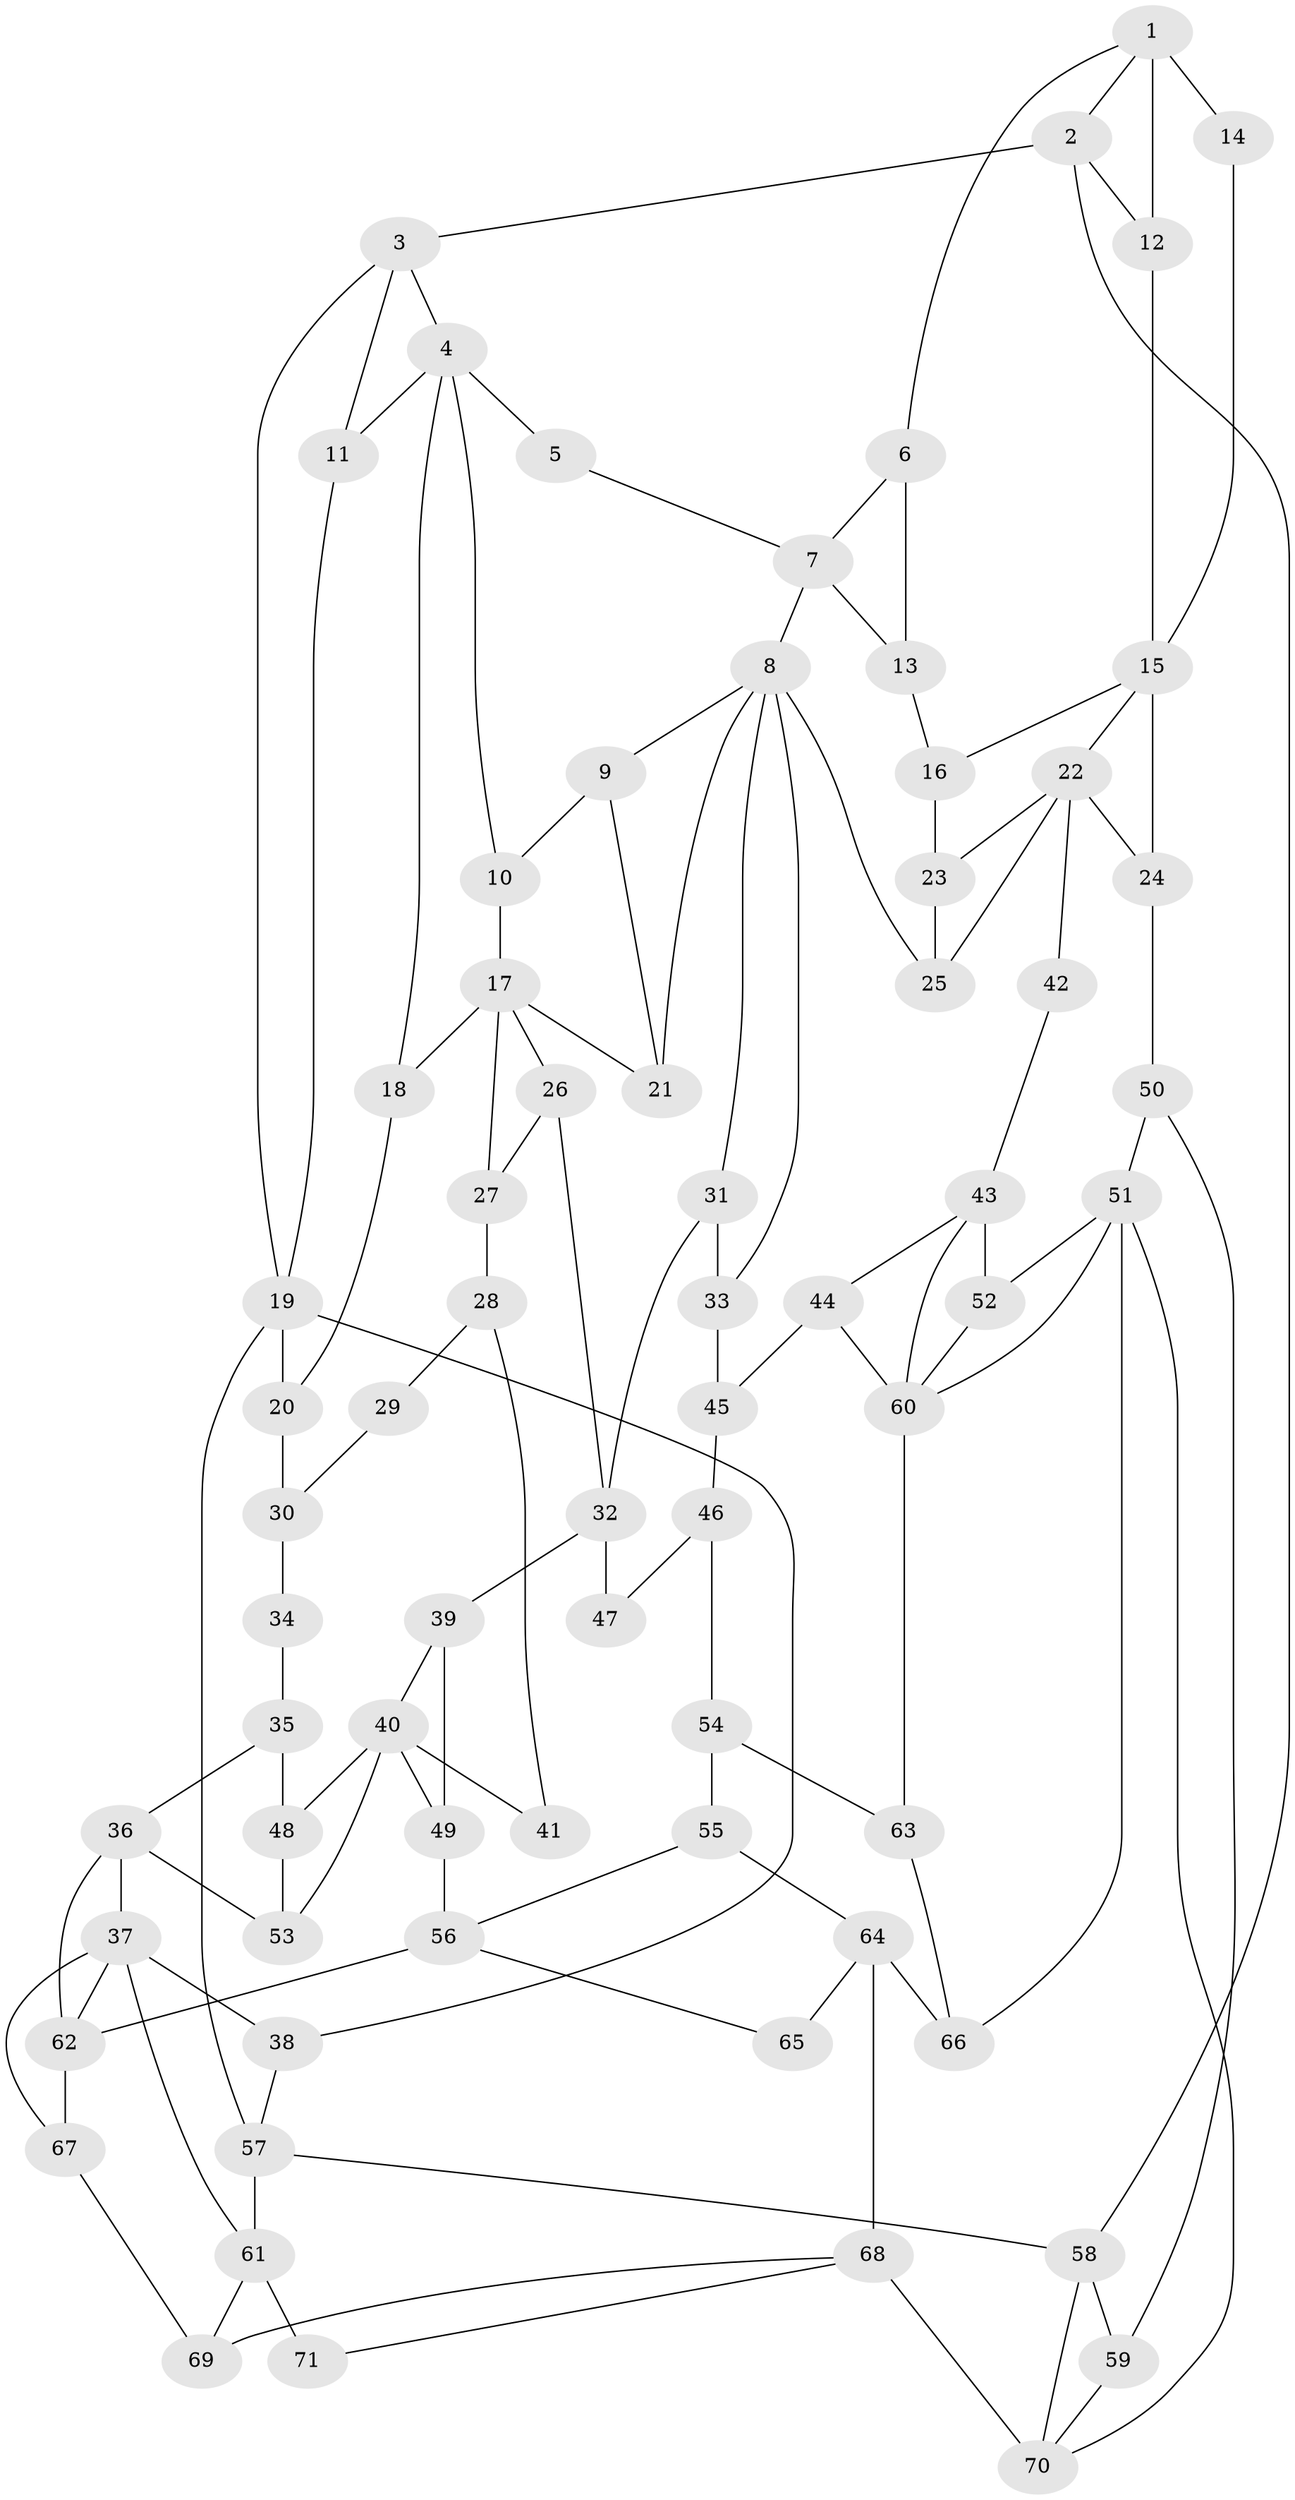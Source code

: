 // original degree distribution, {3: 0.014184397163120567, 6: 0.20567375886524822, 4: 0.22695035460992907, 5: 0.5531914893617021}
// Generated by graph-tools (version 1.1) at 2025/38/03/09/25 02:38:48]
// undirected, 71 vertices, 120 edges
graph export_dot {
graph [start="1"]
  node [color=gray90,style=filled];
  1;
  2;
  3;
  4;
  5;
  6;
  7;
  8;
  9;
  10;
  11;
  12;
  13;
  14;
  15;
  16;
  17;
  18;
  19;
  20;
  21;
  22;
  23;
  24;
  25;
  26;
  27;
  28;
  29;
  30;
  31;
  32;
  33;
  34;
  35;
  36;
  37;
  38;
  39;
  40;
  41;
  42;
  43;
  44;
  45;
  46;
  47;
  48;
  49;
  50;
  51;
  52;
  53;
  54;
  55;
  56;
  57;
  58;
  59;
  60;
  61;
  62;
  63;
  64;
  65;
  66;
  67;
  68;
  69;
  70;
  71;
  1 -- 2 [weight=1.0];
  1 -- 6 [weight=1.0];
  1 -- 12 [weight=1.0];
  1 -- 14 [weight=2.0];
  2 -- 3 [weight=1.0];
  2 -- 12 [weight=1.0];
  2 -- 58 [weight=1.0];
  3 -- 4 [weight=1.0];
  3 -- 11 [weight=1.0];
  3 -- 19 [weight=1.0];
  4 -- 5 [weight=2.0];
  4 -- 10 [weight=1.0];
  4 -- 11 [weight=1.0];
  4 -- 18 [weight=1.0];
  5 -- 7 [weight=1.0];
  6 -- 7 [weight=1.0];
  6 -- 13 [weight=1.0];
  7 -- 8 [weight=1.0];
  7 -- 13 [weight=1.0];
  8 -- 9 [weight=1.0];
  8 -- 21 [weight=1.0];
  8 -- 25 [weight=1.0];
  8 -- 31 [weight=1.0];
  8 -- 33 [weight=1.0];
  9 -- 10 [weight=1.0];
  9 -- 21 [weight=1.0];
  10 -- 17 [weight=1.0];
  11 -- 19 [weight=1.0];
  12 -- 15 [weight=1.0];
  13 -- 16 [weight=1.0];
  14 -- 15 [weight=1.0];
  15 -- 16 [weight=1.0];
  15 -- 22 [weight=1.0];
  15 -- 24 [weight=1.0];
  16 -- 23 [weight=1.0];
  17 -- 18 [weight=2.0];
  17 -- 21 [weight=1.0];
  17 -- 26 [weight=1.0];
  17 -- 27 [weight=1.0];
  18 -- 20 [weight=1.0];
  19 -- 20 [weight=2.0];
  19 -- 38 [weight=1.0];
  19 -- 57 [weight=2.0];
  20 -- 30 [weight=2.0];
  22 -- 23 [weight=1.0];
  22 -- 24 [weight=1.0];
  22 -- 25 [weight=1.0];
  22 -- 42 [weight=2.0];
  23 -- 25 [weight=1.0];
  24 -- 50 [weight=1.0];
  26 -- 27 [weight=1.0];
  26 -- 32 [weight=1.0];
  27 -- 28 [weight=1.0];
  28 -- 29 [weight=1.0];
  28 -- 41 [weight=1.0];
  29 -- 30 [weight=2.0];
  30 -- 34 [weight=2.0];
  31 -- 32 [weight=1.0];
  31 -- 33 [weight=1.0];
  32 -- 39 [weight=2.0];
  32 -- 47 [weight=2.0];
  33 -- 45 [weight=1.0];
  34 -- 35 [weight=1.0];
  35 -- 36 [weight=1.0];
  35 -- 48 [weight=1.0];
  36 -- 37 [weight=1.0];
  36 -- 53 [weight=1.0];
  36 -- 62 [weight=2.0];
  37 -- 38 [weight=1.0];
  37 -- 61 [weight=1.0];
  37 -- 62 [weight=1.0];
  37 -- 67 [weight=1.0];
  38 -- 57 [weight=1.0];
  39 -- 40 [weight=1.0];
  39 -- 49 [weight=1.0];
  40 -- 41 [weight=2.0];
  40 -- 48 [weight=1.0];
  40 -- 49 [weight=1.0];
  40 -- 53 [weight=1.0];
  42 -- 43 [weight=2.0];
  43 -- 44 [weight=1.0];
  43 -- 52 [weight=2.0];
  43 -- 60 [weight=1.0];
  44 -- 45 [weight=1.0];
  44 -- 60 [weight=2.0];
  45 -- 46 [weight=1.0];
  46 -- 47 [weight=1.0];
  46 -- 54 [weight=1.0];
  48 -- 53 [weight=1.0];
  49 -- 56 [weight=1.0];
  50 -- 51 [weight=1.0];
  50 -- 59 [weight=1.0];
  51 -- 52 [weight=1.0];
  51 -- 60 [weight=1.0];
  51 -- 66 [weight=1.0];
  51 -- 70 [weight=1.0];
  52 -- 60 [weight=1.0];
  54 -- 55 [weight=1.0];
  54 -- 63 [weight=1.0];
  55 -- 56 [weight=1.0];
  55 -- 64 [weight=1.0];
  56 -- 62 [weight=2.0];
  56 -- 65 [weight=1.0];
  57 -- 58 [weight=1.0];
  57 -- 61 [weight=2.0];
  58 -- 59 [weight=1.0];
  58 -- 70 [weight=1.0];
  59 -- 70 [weight=1.0];
  60 -- 63 [weight=1.0];
  61 -- 69 [weight=1.0];
  61 -- 71 [weight=2.0];
  62 -- 67 [weight=1.0];
  63 -- 66 [weight=1.0];
  64 -- 65 [weight=2.0];
  64 -- 66 [weight=1.0];
  64 -- 68 [weight=2.0];
  67 -- 69 [weight=1.0];
  68 -- 69 [weight=1.0];
  68 -- 70 [weight=2.0];
  68 -- 71 [weight=1.0];
}
